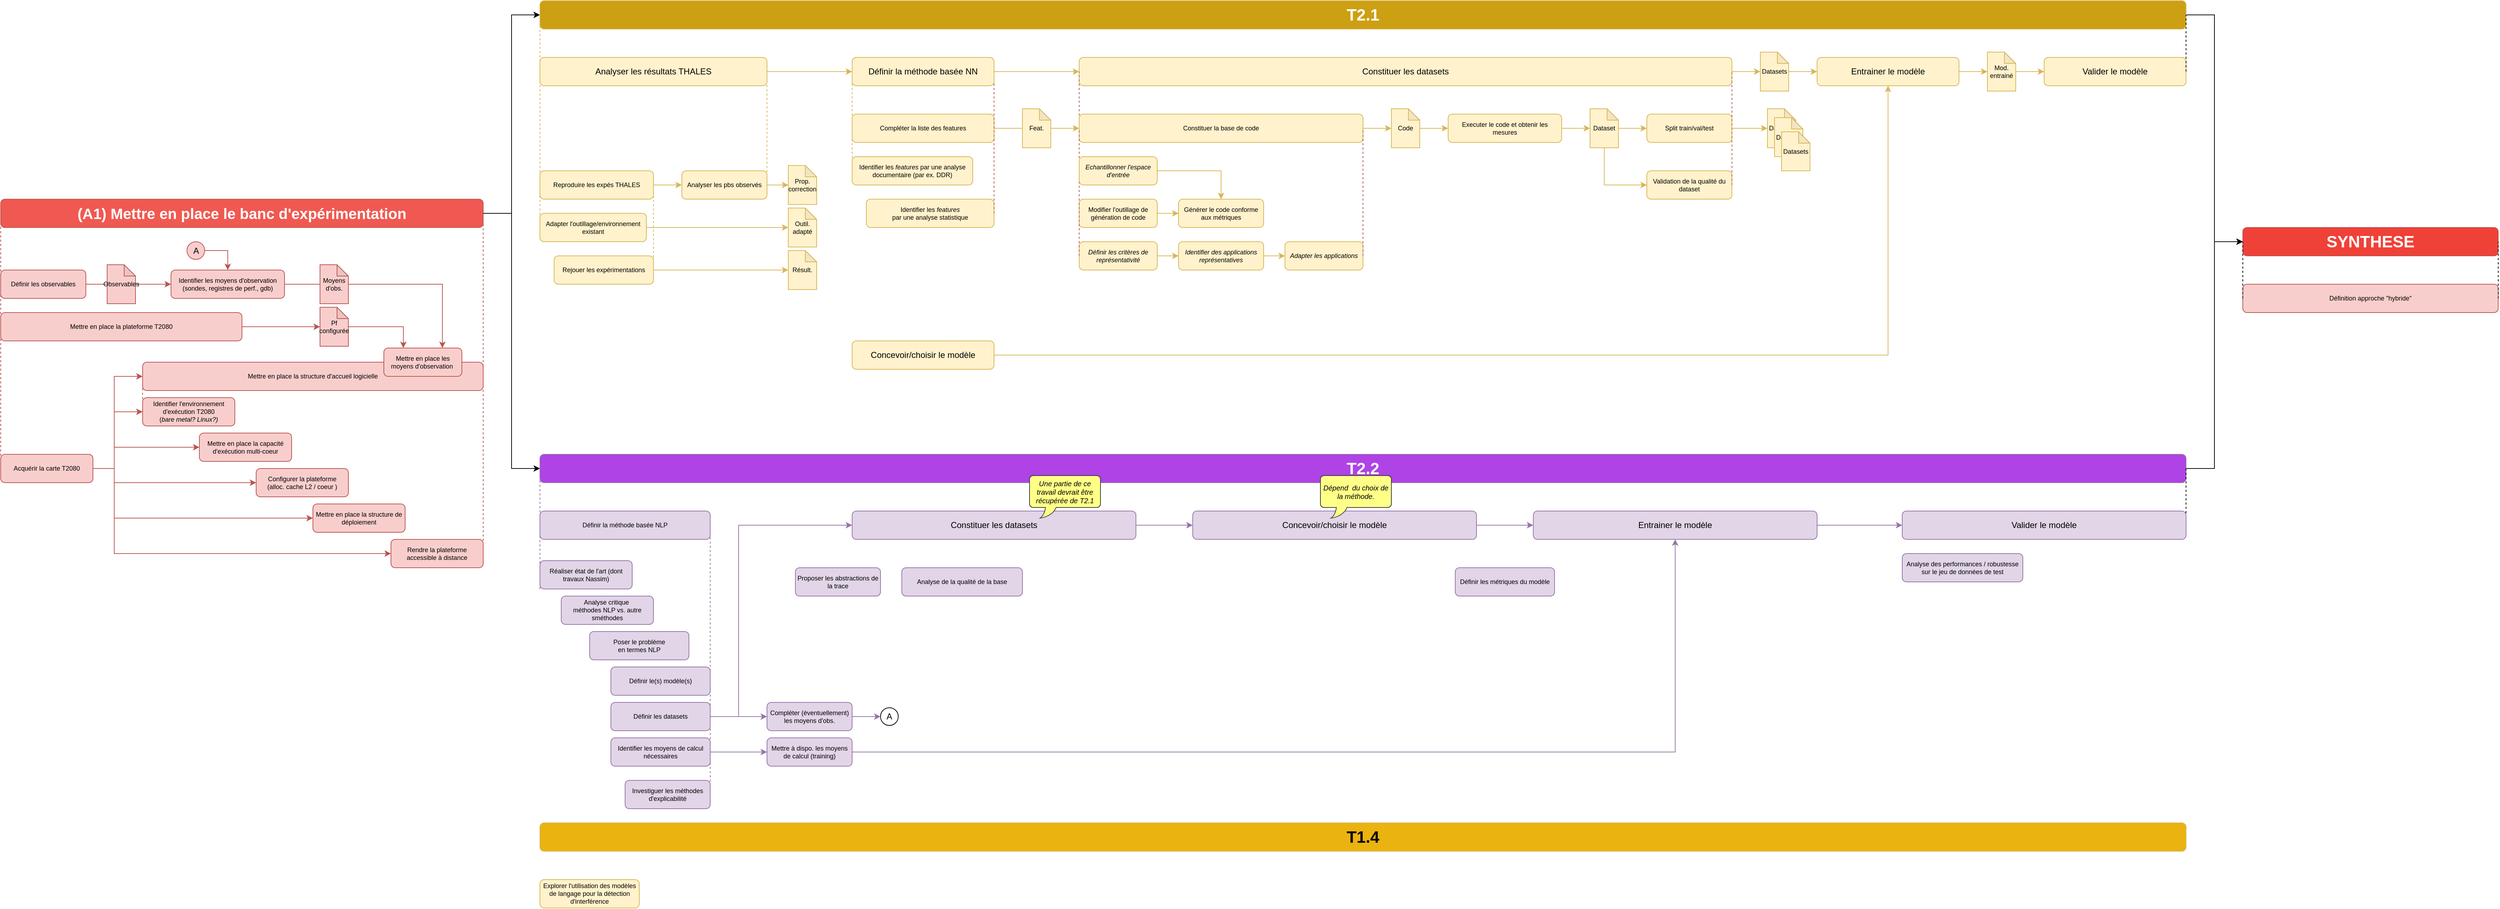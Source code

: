 <mxfile version="26.0.7">
  <diagram name="Page-1" id="Dc1wXV0wrsYBxKNEe2hL">
    <mxGraphModel dx="4777" dy="5281" grid="1" gridSize="10" guides="1" tooltips="1" connect="1" arrows="1" fold="1" page="1" pageScale="1" pageWidth="3300" pageHeight="4681" math="0" shadow="0">
      <root>
        <mxCell id="0" />
        <mxCell id="1" parent="0" />
        <mxCell id="D9PfC0_vNRn3CqfPcU_y-24" style="edgeStyle=orthogonalEdgeStyle;rounded=0;orthogonalLoop=1;jettySize=auto;html=1;entryX=0;entryY=0.5;entryDx=0;entryDy=0;fillColor=#fff2cc;strokeColor=#d6b656;align=center;verticalAlign=middle;fontFamily=Helvetica;fontSize=11;fontColor=default;labelBackgroundColor=default;endArrow=classic;" parent="1" source="D9PfC0_vNRn3CqfPcU_y-1" target="HARdlWa18HNiX25xkkua-41" edge="1">
          <mxGeometry relative="1" as="geometry">
            <mxPoint x="1350" y="60" as="targetPoint" />
          </mxGeometry>
        </mxCell>
        <mxCell id="D9PfC0_vNRn3CqfPcU_y-1" value="Compléter la liste des features" style="rounded=1;whiteSpace=wrap;html=1;strokeColor=#d6b656;align=center;verticalAlign=middle;fontFamily=Helvetica;fontSize=9;fillColor=#fff2cc;fontColor=default;" parent="1" vertex="1">
          <mxGeometry x="1120" y="-40" width="200" height="40" as="geometry" />
        </mxCell>
        <mxCell id="HARdlWa18HNiX25xkkua-61" style="edgeStyle=orthogonalEdgeStyle;rounded=0;orthogonalLoop=1;jettySize=auto;html=1;entryX=0;entryY=0.5;entryDx=0;entryDy=0;strokeColor=#d6b656;align=center;verticalAlign=middle;fontFamily=Helvetica;fontSize=11;fontColor=default;labelBackgroundColor=default;endArrow=classic;fillColor=#fff2cc;entryPerimeter=0;" parent="1" source="D9PfC0_vNRn3CqfPcU_y-2" target="HARdlWa18HNiX25xkkua-104" edge="1">
          <mxGeometry relative="1" as="geometry" />
        </mxCell>
        <mxCell id="D9PfC0_vNRn3CqfPcU_y-2" value="Constituer les datasets" style="rounded=1;whiteSpace=wrap;html=1;strokeColor=#d6b656;align=center;verticalAlign=middle;fontFamily=Helvetica;fontSize=12;fillColor=#fff2cc;fontColor=default;" parent="1" vertex="1">
          <mxGeometry x="1440" y="-120" width="920" height="40" as="geometry" />
        </mxCell>
        <mxCell id="D9PfC0_vNRn3CqfPcU_y-35" style="edgeStyle=orthogonalEdgeStyle;rounded=0;orthogonalLoop=1;jettySize=auto;html=1;entryX=0;entryY=0.5;entryDx=0;entryDy=0;fillColor=#fff2cc;strokeColor=#d6b656;align=center;verticalAlign=middle;fontFamily=Helvetica;fontSize=11;fontColor=default;labelBackgroundColor=default;endArrow=classic;" parent="1" source="D9PfC0_vNRn3CqfPcU_y-3" target="D9PfC0_vNRn3CqfPcU_y-33" edge="1">
          <mxGeometry relative="1" as="geometry" />
        </mxCell>
        <mxCell id="D9PfC0_vNRn3CqfPcU_y-3" value="Identifier des applications représentatives" style="rounded=1;whiteSpace=wrap;html=1;fontStyle=2;strokeColor=#d6b656;align=center;verticalAlign=middle;fontFamily=Helvetica;fontSize=9;fillColor=#fff2cc;fontColor=default;" parent="1" vertex="1">
          <mxGeometry x="1580" y="140" width="120" height="40" as="geometry" />
        </mxCell>
        <mxCell id="D9PfC0_vNRn3CqfPcU_y-34" style="edgeStyle=orthogonalEdgeStyle;rounded=0;orthogonalLoop=1;jettySize=auto;html=1;fillColor=#fff2cc;strokeColor=#d6b656;align=center;verticalAlign=middle;fontFamily=Helvetica;fontSize=11;fontColor=default;labelBackgroundColor=default;endArrow=classic;" parent="1" source="D9PfC0_vNRn3CqfPcU_y-4" target="D9PfC0_vNRn3CqfPcU_y-3" edge="1">
          <mxGeometry relative="1" as="geometry" />
        </mxCell>
        <mxCell id="D9PfC0_vNRn3CqfPcU_y-4" value="Définir les critères de représentativité" style="rounded=1;whiteSpace=wrap;html=1;fontStyle=2;strokeColor=#d6b656;align=center;verticalAlign=middle;fontFamily=Helvetica;fontSize=9;fillColor=#fff2cc;fontColor=default;" parent="1" vertex="1">
          <mxGeometry x="1440" y="140" width="110" height="40" as="geometry" />
        </mxCell>
        <mxCell id="D9PfC0_vNRn3CqfPcU_y-6" value="Définir la méthode basée NLP" style="rounded=1;whiteSpace=wrap;html=1;strokeColor=#9673a6;align=center;verticalAlign=middle;fontFamily=Helvetica;fontSize=9;fillColor=#e1d5e7;" parent="1" vertex="1">
          <mxGeometry x="680" y="520" width="240" height="40" as="geometry" />
        </mxCell>
        <mxCell id="D9PfC0_vNRn3CqfPcU_y-7" value="Proposer les abstractions de la trace" style="rounded=1;whiteSpace=wrap;html=1;strokeColor=#9673a6;align=center;verticalAlign=middle;fontFamily=Helvetica;fontSize=9;fillColor=#e1d5e7;" parent="1" vertex="1">
          <mxGeometry x="1040" y="600" width="120" height="40" as="geometry" />
        </mxCell>
        <mxCell id="a8Mv1S5u0KbBKHDu59hJ-23" style="edgeStyle=orthogonalEdgeStyle;rounded=0;orthogonalLoop=1;jettySize=auto;html=1;entryX=0;entryY=0.5;entryDx=0;entryDy=0;fillColor=#fff2cc;strokeColor=#d6b656;align=center;verticalAlign=middle;fontFamily=Helvetica;fontSize=11;fontColor=default;labelBackgroundColor=default;endArrow=classic;" parent="1" target="a8Mv1S5u0KbBKHDu59hJ-22" edge="1">
          <mxGeometry relative="1" as="geometry">
            <mxPoint x="2180" y="10" as="sourcePoint" />
            <Array as="points">
              <mxPoint x="2180" y="-20" />
              <mxPoint x="2180" y="160" />
            </Array>
          </mxGeometry>
        </mxCell>
        <mxCell id="a8Mv1S5u0KbBKHDu59hJ-26" style="edgeStyle=orthogonalEdgeStyle;rounded=0;orthogonalLoop=1;jettySize=auto;html=1;entryX=0;entryY=0.5;entryDx=0;entryDy=0;fillColor=#fff2cc;strokeColor=#d6b656;align=center;verticalAlign=middle;fontFamily=Helvetica;fontSize=11;fontColor=default;labelBackgroundColor=default;endArrow=classic;" parent="1" source="D9PfC0_vNRn3CqfPcU_y-8" target="a8Mv1S5u0KbBKHDu59hJ-25" edge="1">
          <mxGeometry relative="1" as="geometry" />
        </mxCell>
        <mxCell id="D9PfC0_vNRn3CqfPcU_y-8" value="Executer le code et obtenir les mesures" style="rounded=1;whiteSpace=wrap;html=1;strokeColor=#d6b656;align=center;verticalAlign=middle;fontFamily=Helvetica;fontSize=9;fillColor=#fff2cc;fontColor=default;" parent="1" vertex="1">
          <mxGeometry x="1960" y="-40" width="160" height="40" as="geometry" />
        </mxCell>
        <mxCell id="a8Mv1S5u0KbBKHDu59hJ-8" style="edgeStyle=orthogonalEdgeStyle;rounded=0;orthogonalLoop=1;jettySize=auto;html=1;fillColor=#f8cecc;strokeColor=#b85450;" parent="1" source="D9PfC0_vNRn3CqfPcU_y-9" target="a8Mv1S5u0KbBKHDu59hJ-7" edge="1">
          <mxGeometry relative="1" as="geometry" />
        </mxCell>
        <mxCell id="D9PfC0_vNRn3CqfPcU_y-9" value="Définir les observables" style="rounded=1;whiteSpace=wrap;html=1;strokeColor=#b85450;align=center;verticalAlign=middle;fontFamily=Helvetica;fontSize=9;fillColor=#f8cecc;" parent="1" vertex="1">
          <mxGeometry x="-80" y="180" width="120" height="40" as="geometry" />
        </mxCell>
        <mxCell id="D9PfC0_vNRn3CqfPcU_y-16" value="Identifier les &lt;i&gt;features &lt;br&gt;&lt;/i&gt;par une analyse statistique" style="rounded=1;whiteSpace=wrap;html=1;fontSize=9;fillColor=#fff2cc;strokeColor=#d6b656;align=center;verticalAlign=middle;fontFamily=Helvetica;fontColor=default;" parent="1" vertex="1">
          <mxGeometry x="1140" y="80" width="180" height="40" as="geometry" />
        </mxCell>
        <mxCell id="D9PfC0_vNRn3CqfPcU_y-19" value="Identifier les &lt;i&gt;features &lt;/i&gt;par une analyse documentaire (par ex. DDR)" style="rounded=1;whiteSpace=wrap;html=1;fontSize=9;fillColor=#fff2cc;strokeColor=#d6b656;align=center;verticalAlign=middle;fontFamily=Helvetica;fontColor=default;" parent="1" vertex="1">
          <mxGeometry x="1120" y="20" width="170" height="40" as="geometry" />
        </mxCell>
        <mxCell id="D9PfC0_vNRn3CqfPcU_y-27" style="edgeStyle=orthogonalEdgeStyle;rounded=0;orthogonalLoop=1;jettySize=auto;html=1;entryX=0;entryY=0.5;entryDx=0;entryDy=0;fillColor=#fff2cc;strokeColor=#d6b656;align=center;verticalAlign=middle;fontFamily=Helvetica;fontSize=11;fontColor=default;labelBackgroundColor=default;endArrow=classic;" parent="1" source="D9PfC0_vNRn3CqfPcU_y-23" target="D9PfC0_vNRn3CqfPcU_y-25" edge="1">
          <mxGeometry relative="1" as="geometry" />
        </mxCell>
        <mxCell id="D9PfC0_vNRn3CqfPcU_y-23" value="Modifier l&#39;outillage de génération de code" style="rounded=1;whiteSpace=wrap;html=1;strokeColor=#d6b656;align=center;verticalAlign=middle;fontFamily=Helvetica;fontSize=9;fillColor=#fff2cc;fontColor=default;" parent="1" vertex="1">
          <mxGeometry x="1440" y="80" width="110" height="40" as="geometry" />
        </mxCell>
        <mxCell id="D9PfC0_vNRn3CqfPcU_y-25" value="Générer le code conforme aux métriques" style="rounded=1;whiteSpace=wrap;html=1;strokeColor=#d6b656;align=center;verticalAlign=middle;fontFamily=Helvetica;fontSize=9;fillColor=#fff2cc;fontColor=default;" parent="1" vertex="1">
          <mxGeometry x="1580" y="80" width="120" height="40" as="geometry" />
        </mxCell>
        <mxCell id="D9PfC0_vNRn3CqfPcU_y-33" value="Adapter les applications" style="rounded=1;whiteSpace=wrap;html=1;fontStyle=2;strokeColor=#d6b656;align=center;verticalAlign=middle;fontFamily=Helvetica;fontSize=9;fillColor=#fff2cc;fontColor=default;" parent="1" vertex="1">
          <mxGeometry x="1730" y="140" width="110" height="40" as="geometry" />
        </mxCell>
        <mxCell id="D9PfC0_vNRn3CqfPcU_y-36" value="Investiguer les méthodes d&#39;explicabilité" style="rounded=1;whiteSpace=wrap;html=1;strokeColor=#9673a6;align=center;verticalAlign=middle;fontFamily=Helvetica;fontSize=9;fillColor=#e1d5e7;" parent="1" vertex="1">
          <mxGeometry x="800" y="900" width="120" height="40" as="geometry" />
        </mxCell>
        <mxCell id="D9PfC0_vNRn3CqfPcU_y-37" value="Mettre en place la capacité d&#39;exécution multi-coeur" style="rounded=1;whiteSpace=wrap;html=1;fontSize=9;fillColor=#f8cecc;strokeColor=#b85450;" parent="1" vertex="1">
          <mxGeometry x="200" y="410" width="130" height="40" as="geometry" />
        </mxCell>
        <mxCell id="a8Mv1S5u0KbBKHDu59hJ-1" value="Mettre en place la plateforme T2080" style="rounded=1;whiteSpace=wrap;html=1;fontSize=9;fillColor=#f8cecc;strokeColor=#b85450;" parent="1" vertex="1">
          <mxGeometry x="-80" y="240" width="340" height="40" as="geometry" />
        </mxCell>
        <mxCell id="a8Mv1S5u0KbBKHDu59hJ-2" value="Identifier l&#39;environnement d&#39;exécution T2080&lt;br&gt;(&lt;i&gt;bare metal? Linux?)&lt;/i&gt;" style="rounded=1;whiteSpace=wrap;html=1;fontSize=9;fillColor=#f8cecc;strokeColor=#b85450;" parent="1" vertex="1">
          <mxGeometry x="120" y="360" width="130" height="40" as="geometry" />
        </mxCell>
        <mxCell id="a8Mv1S5u0KbBKHDu59hJ-3" value="Mettre en place la structure d&#39;accueil logicielle" style="rounded=1;whiteSpace=wrap;html=1;fontSize=9;fillColor=#f8cecc;strokeColor=#b85450;" parent="1" vertex="1">
          <mxGeometry x="120" y="310" width="480" height="40" as="geometry" />
        </mxCell>
        <mxCell id="a8Mv1S5u0KbBKHDu59hJ-4" value="Configurer la plateforme&lt;br&gt;(alloc. cache L2 / coeur )" style="rounded=1;whiteSpace=wrap;html=1;fontSize=9;fillColor=#f8cecc;strokeColor=#b85450;" parent="1" vertex="1">
          <mxGeometry x="280" y="460" width="130" height="40" as="geometry" />
        </mxCell>
        <mxCell id="HARdlWa18HNiX25xkkua-97" style="edgeStyle=orthogonalEdgeStyle;rounded=0;orthogonalLoop=1;jettySize=auto;html=1;entryX=0.5;entryY=1;entryDx=0;entryDy=0;strokeColor=#9673a6;align=center;verticalAlign=middle;fontFamily=Helvetica;fontSize=11;fontColor=default;labelBackgroundColor=default;endArrow=classic;fillColor=#e1d5e7;" parent="1" source="a8Mv1S5u0KbBKHDu59hJ-5" target="HARdlWa18HNiX25xkkua-63" edge="1">
          <mxGeometry relative="1" as="geometry" />
        </mxCell>
        <mxCell id="a8Mv1S5u0KbBKHDu59hJ-5" value="Mettre à dispo. les moyens de calcul (training)" style="rounded=1;whiteSpace=wrap;html=1;strokeColor=#9673a6;align=center;verticalAlign=middle;fontFamily=Helvetica;fontSize=9;fillColor=#e1d5e7;" parent="1" vertex="1">
          <mxGeometry x="1000" y="840" width="120" height="40" as="geometry" />
        </mxCell>
        <mxCell id="a8Mv1S5u0KbBKHDu59hJ-6" value="Rendre la plateforme accessible à distance" style="rounded=1;whiteSpace=wrap;html=1;strokeColor=#b85450;align=center;verticalAlign=middle;fontFamily=Helvetica;fontSize=9;fillColor=#f8cecc;" parent="1" vertex="1">
          <mxGeometry x="470" y="560" width="130" height="40" as="geometry" />
        </mxCell>
        <mxCell id="a8Mv1S5u0KbBKHDu59hJ-9" style="edgeStyle=orthogonalEdgeStyle;rounded=0;orthogonalLoop=1;jettySize=auto;html=1;entryX=0.75;entryY=0;entryDx=0;entryDy=0;fillColor=#f8cecc;strokeColor=#b85450;" parent="1" source="a8Mv1S5u0KbBKHDu59hJ-7" target="D9PfC0_vNRn3CqfPcU_y-38" edge="1">
          <mxGeometry relative="1" as="geometry" />
        </mxCell>
        <mxCell id="a8Mv1S5u0KbBKHDu59hJ-7" value="Identifier les moyens d&#39;observation&lt;br&gt;(sondes, registres de perf., gdb)" style="rounded=1;whiteSpace=wrap;html=1;strokeColor=#b85450;align=center;verticalAlign=middle;fontFamily=Helvetica;fontSize=9;fillColor=#f8cecc;" parent="1" vertex="1">
          <mxGeometry x="160" y="180" width="160" height="40" as="geometry" />
        </mxCell>
        <mxCell id="a8Mv1S5u0KbBKHDu59hJ-13" style="edgeStyle=orthogonalEdgeStyle;rounded=0;orthogonalLoop=1;jettySize=auto;html=1;entryX=0;entryY=0.5;entryDx=0;entryDy=0;fillColor=#fff2cc;strokeColor=#d6b656;" parent="1" source="a8Mv1S5u0KbBKHDu59hJ-10" target="a8Mv1S5u0KbBKHDu59hJ-11" edge="1">
          <mxGeometry relative="1" as="geometry" />
        </mxCell>
        <mxCell id="a8Mv1S5u0KbBKHDu59hJ-10" value="Reproduire les expés THALES" style="rounded=1;whiteSpace=wrap;html=1;strokeColor=#d6b656;align=center;verticalAlign=middle;fontFamily=Helvetica;fontSize=9;fillColor=#fff2cc;" parent="1" vertex="1">
          <mxGeometry x="680" y="40" width="160" height="40" as="geometry" />
        </mxCell>
        <mxCell id="a8Mv1S5u0KbBKHDu59hJ-11" value="Analyser les pbs observés" style="rounded=1;whiteSpace=wrap;html=1;strokeColor=#d6b656;align=center;verticalAlign=middle;fontFamily=Helvetica;fontSize=9;fillColor=#fff2cc;" parent="1" vertex="1">
          <mxGeometry x="880" y="40" width="120" height="40" as="geometry" />
        </mxCell>
        <mxCell id="a8Mv1S5u0KbBKHDu59hJ-14" value="Adapter l&#39;outillage/environnement existant" style="rounded=1;whiteSpace=wrap;html=1;strokeColor=#d6b656;align=center;verticalAlign=middle;fontFamily=Helvetica;fontSize=9;fillColor=#fff2cc;" parent="1" vertex="1">
          <mxGeometry x="680" y="100" width="150" height="40" as="geometry" />
        </mxCell>
        <mxCell id="a8Mv1S5u0KbBKHDu59hJ-19" value="Entrainer le modèle" style="rounded=1;whiteSpace=wrap;html=1;fillColor=#fff2cc;strokeColor=#d6b656;" parent="1" vertex="1">
          <mxGeometry x="2480" y="-120" width="200" height="40" as="geometry" />
        </mxCell>
        <mxCell id="HARdlWa18HNiX25xkkua-47" style="edgeStyle=orthogonalEdgeStyle;rounded=0;orthogonalLoop=1;jettySize=auto;html=1;strokeColor=#d6b656;align=center;verticalAlign=middle;fontFamily=Helvetica;fontSize=11;fontColor=default;labelBackgroundColor=default;endArrow=classic;fillColor=#fff2cc;" parent="1" source="a8Mv1S5u0KbBKHDu59hJ-20" target="a8Mv1S5u0KbBKHDu59hJ-19" edge="1">
          <mxGeometry relative="1" as="geometry" />
        </mxCell>
        <mxCell id="a8Mv1S5u0KbBKHDu59hJ-20" value="Concevoir/choisir le modèle" style="rounded=1;whiteSpace=wrap;html=1;fillColor=#fff2cc;strokeColor=#d6b656;align=center;verticalAlign=middle;fontFamily=Helvetica;fontSize=12;fontColor=default;" parent="1" vertex="1">
          <mxGeometry x="1120" y="280" width="200" height="40" as="geometry" />
        </mxCell>
        <mxCell id="a8Mv1S5u0KbBKHDu59hJ-22" value="Validation de la qualité du dataset" style="rounded=1;whiteSpace=wrap;html=1;strokeColor=#d6b656;align=center;verticalAlign=middle;fontFamily=Helvetica;fontSize=9;fillColor=#fff2cc;fontColor=default;" parent="1" vertex="1">
          <mxGeometry x="2240" y="40" width="120" height="40" as="geometry" />
        </mxCell>
        <mxCell id="a8Mv1S5u0KbBKHDu59hJ-24" value="Valider le modèle" style="rounded=1;whiteSpace=wrap;html=1;fillColor=#fff2cc;strokeColor=#d6b656;" parent="1" vertex="1">
          <mxGeometry x="2800" y="-120" width="200" height="40" as="geometry" />
        </mxCell>
        <mxCell id="a8Mv1S5u0KbBKHDu59hJ-25" value="Split train/val/test" style="rounded=1;whiteSpace=wrap;html=1;strokeColor=#d6b656;align=center;verticalAlign=middle;fontFamily=Helvetica;fontSize=9;fillColor=#fff2cc;fontColor=default;" parent="1" vertex="1">
          <mxGeometry x="2240" y="-40" width="120" height="40" as="geometry" />
        </mxCell>
        <mxCell id="HARdlWa18HNiX25xkkua-1" value="Réaliser état de l&#39;art (dont travaux Nassim)" style="rounded=1;whiteSpace=wrap;html=1;strokeColor=#9673a6;align=center;verticalAlign=middle;fontFamily=Helvetica;fontSize=9;fillColor=#e1d5e7;" parent="1" vertex="1">
          <mxGeometry x="680" y="590" width="130" height="40" as="geometry" />
        </mxCell>
        <mxCell id="HARdlWa18HNiX25xkkua-2" value="Analyse critique&amp;nbsp;&lt;br&gt;méthodes NLP vs. autre sméthodes" style="rounded=1;whiteSpace=wrap;html=1;strokeColor=#9673a6;align=center;verticalAlign=middle;fontFamily=Helvetica;fontSize=9;fillColor=#e1d5e7;" parent="1" vertex="1">
          <mxGeometry x="710" y="640" width="130" height="40" as="geometry" />
        </mxCell>
        <mxCell id="HARdlWa18HNiX25xkkua-4" style="edgeStyle=orthogonalEdgeStyle;rounded=0;orthogonalLoop=1;jettySize=auto;html=1;entryX=0;entryY=0.5;entryDx=0;entryDy=0;exitX=1;exitY=0.5;exitDx=0;exitDy=0;strokeColor=#9673a6;align=center;verticalAlign=middle;fontFamily=Helvetica;fontSize=11;fontColor=default;labelBackgroundColor=default;endArrow=classic;fillColor=#e1d5e7;" parent="1" source="HARdlWa18HNiX25xkkua-3" target="HARdlWa18HNiX25xkkua-19" edge="1">
          <mxGeometry relative="1" as="geometry" />
        </mxCell>
        <mxCell id="HARdlWa18HNiX25xkkua-3" value="Compléter (éventuellement) les moyens d&#39;obs." style="rounded=1;whiteSpace=wrap;html=1;strokeColor=#9673a6;align=center;verticalAlign=middle;fontFamily=Helvetica;fontSize=9;fillColor=#e1d5e7;" parent="1" vertex="1">
          <mxGeometry x="1000" y="790" width="120" height="40" as="geometry" />
        </mxCell>
        <mxCell id="HARdlWa18HNiX25xkkua-13" style="edgeStyle=orthogonalEdgeStyle;rounded=0;orthogonalLoop=1;jettySize=auto;html=1;entryX=0;entryY=0.5;entryDx=0;entryDy=0;fillColor=#f8cecc;strokeColor=#b85450;exitX=1;exitY=0.5;exitDx=0;exitDy=0;" parent="1" source="HARdlWa18HNiX25xkkua-5" target="a8Mv1S5u0KbBKHDu59hJ-2" edge="1">
          <mxGeometry relative="1" as="geometry">
            <Array as="points">
              <mxPoint x="80" y="460" />
              <mxPoint x="80" y="380" />
            </Array>
          </mxGeometry>
        </mxCell>
        <mxCell id="HARdlWa18HNiX25xkkua-14" style="edgeStyle=orthogonalEdgeStyle;rounded=0;orthogonalLoop=1;jettySize=auto;html=1;entryX=0;entryY=0.5;entryDx=0;entryDy=0;fillColor=#f8cecc;strokeColor=#b85450;exitX=1;exitY=0.5;exitDx=0;exitDy=0;" parent="1" source="HARdlWa18HNiX25xkkua-5" target="a8Mv1S5u0KbBKHDu59hJ-3" edge="1">
          <mxGeometry relative="1" as="geometry">
            <Array as="points">
              <mxPoint x="80" y="460" />
              <mxPoint x="80" y="330" />
            </Array>
          </mxGeometry>
        </mxCell>
        <mxCell id="HARdlWa18HNiX25xkkua-15" style="edgeStyle=orthogonalEdgeStyle;rounded=0;orthogonalLoop=1;jettySize=auto;html=1;entryX=0;entryY=0.5;entryDx=0;entryDy=0;fillColor=#f8cecc;strokeColor=#b85450;exitX=1;exitY=0.5;exitDx=0;exitDy=0;" parent="1" source="HARdlWa18HNiX25xkkua-5" target="D9PfC0_vNRn3CqfPcU_y-37" edge="1">
          <mxGeometry relative="1" as="geometry">
            <Array as="points">
              <mxPoint x="80" y="460" />
              <mxPoint x="80" y="430" />
            </Array>
          </mxGeometry>
        </mxCell>
        <mxCell id="HARdlWa18HNiX25xkkua-16" style="edgeStyle=orthogonalEdgeStyle;rounded=0;orthogonalLoop=1;jettySize=auto;html=1;entryX=0;entryY=0.5;entryDx=0;entryDy=0;fillColor=#f8cecc;strokeColor=#b85450;exitX=1;exitY=0.5;exitDx=0;exitDy=0;" parent="1" source="HARdlWa18HNiX25xkkua-5" target="a8Mv1S5u0KbBKHDu59hJ-4" edge="1">
          <mxGeometry relative="1" as="geometry">
            <Array as="points">
              <mxPoint x="80" y="460" />
              <mxPoint x="80" y="480" />
            </Array>
          </mxGeometry>
        </mxCell>
        <mxCell id="HARdlWa18HNiX25xkkua-17" style="edgeStyle=orthogonalEdgeStyle;rounded=0;orthogonalLoop=1;jettySize=auto;html=1;entryX=0;entryY=0.5;entryDx=0;entryDy=0;fillColor=#f8cecc;strokeColor=#b85450;exitX=1;exitY=0.5;exitDx=0;exitDy=0;" parent="1" source="HARdlWa18HNiX25xkkua-5" target="a8Mv1S5u0KbBKHDu59hJ-6" edge="1">
          <mxGeometry relative="1" as="geometry">
            <Array as="points">
              <mxPoint x="80" y="460" />
              <mxPoint x="80" y="580" />
            </Array>
          </mxGeometry>
        </mxCell>
        <mxCell id="HARdlWa18HNiX25xkkua-78" style="edgeStyle=orthogonalEdgeStyle;rounded=0;orthogonalLoop=1;jettySize=auto;html=1;entryX=0;entryY=0.5;entryDx=0;entryDy=0;exitX=1;exitY=0.5;exitDx=0;exitDy=0;strokeColor=#b85450;align=center;verticalAlign=middle;fontFamily=Helvetica;fontSize=11;fontColor=default;labelBackgroundColor=default;endArrow=classic;fillColor=#f8cecc;" parent="1" source="HARdlWa18HNiX25xkkua-5" target="HARdlWa18HNiX25xkkua-77" edge="1">
          <mxGeometry relative="1" as="geometry">
            <Array as="points">
              <mxPoint x="80" y="460" />
              <mxPoint x="80" y="530" />
            </Array>
          </mxGeometry>
        </mxCell>
        <mxCell id="HARdlWa18HNiX25xkkua-5" value="Acquérir la carte T2080" style="rounded=1;whiteSpace=wrap;html=1;fontSize=9;fillColor=#f8cecc;strokeColor=#b85450;" parent="1" vertex="1">
          <mxGeometry x="-80" y="440" width="130" height="40" as="geometry" />
        </mxCell>
        <mxCell id="HARdlWa18HNiX25xkkua-9" style="edgeStyle=orthogonalEdgeStyle;rounded=0;orthogonalLoop=1;jettySize=auto;html=1;entryX=0.25;entryY=0;entryDx=0;entryDy=0;fillColor=#f8cecc;strokeColor=#b85450;" parent="1" source="HARdlWa18HNiX25xkkua-6" target="D9PfC0_vNRn3CqfPcU_y-38" edge="1">
          <mxGeometry relative="1" as="geometry" />
        </mxCell>
        <mxCell id="HARdlWa18HNiX25xkkua-6" value="Pf&lt;div&gt;configurée&lt;/div&gt;" style="shape=note;whiteSpace=wrap;html=1;backgroundOutline=1;darkOpacity=0.05;size=16;fontSize=9;fillColor=#f8cecc;strokeColor=#b85450;" parent="1" vertex="1">
          <mxGeometry x="370" y="232.5" width="40" height="55" as="geometry" />
        </mxCell>
        <mxCell id="HARdlWa18HNiX25xkkua-8" style="edgeStyle=orthogonalEdgeStyle;rounded=0;orthogonalLoop=1;jettySize=auto;html=1;entryX=0;entryY=0.5;entryDx=0;entryDy=0;entryPerimeter=0;fillColor=#f8cecc;strokeColor=#b85450;" parent="1" source="a8Mv1S5u0KbBKHDu59hJ-1" target="HARdlWa18HNiX25xkkua-6" edge="1">
          <mxGeometry relative="1" as="geometry" />
        </mxCell>
        <mxCell id="HARdlWa18HNiX25xkkua-10" value="Poser le problème &lt;br&gt;en termes NLP" style="rounded=1;whiteSpace=wrap;html=1;strokeColor=#9673a6;align=center;verticalAlign=middle;fontFamily=Helvetica;fontSize=9;fillColor=#e1d5e7;" parent="1" vertex="1">
          <mxGeometry x="750" y="690" width="140" height="40" as="geometry" />
        </mxCell>
        <mxCell id="HARdlWa18HNiX25xkkua-54" style="edgeStyle=orthogonalEdgeStyle;rounded=0;orthogonalLoop=1;jettySize=auto;html=1;entryX=0;entryY=0.5;entryDx=0;entryDy=0;" parent="1" source="HARdlWa18HNiX25xkkua-11" target="HARdlWa18HNiX25xkkua-51" edge="1">
          <mxGeometry relative="1" as="geometry" />
        </mxCell>
        <mxCell id="HARdlWa18HNiX25xkkua-11" value="(A1) Mettre en place le banc d&#39;expérimentation" style="rounded=1;whiteSpace=wrap;html=1;fontSize=21;fillColor=light-dark(#f05951, #512d2b);strokeColor=#b85450;fontStyle=1;fontColor=#FFFFFF;" parent="1" vertex="1">
          <mxGeometry x="-80" y="80" width="680" height="40" as="geometry" />
        </mxCell>
        <mxCell id="HARdlWa18HNiX25xkkua-18" value="Moyens&lt;div&gt;d&#39;obs.&lt;/div&gt;" style="shape=note;whiteSpace=wrap;html=1;backgroundOutline=1;darkOpacity=0.05;size=16;fontSize=9;fillColor=#f8cecc;strokeColor=#b85450;" parent="1" vertex="1">
          <mxGeometry x="370" y="172.5" width="40" height="55" as="geometry" />
        </mxCell>
        <mxCell id="HARdlWa18HNiX25xkkua-19" value="A" style="ellipse;whiteSpace=wrap;html=1;aspect=fixed;" parent="1" vertex="1">
          <mxGeometry x="1160" y="797.5" width="25" height="25" as="geometry" />
        </mxCell>
        <mxCell id="HARdlWa18HNiX25xkkua-20" value="Observables" style="shape=note;whiteSpace=wrap;html=1;backgroundOutline=1;darkOpacity=0.05;size=16;fontSize=9;fillColor=#f8cecc;strokeColor=#b85450;" parent="1" vertex="1">
          <mxGeometry x="70" y="172.5" width="40" height="55" as="geometry" />
        </mxCell>
        <mxCell id="D9PfC0_vNRn3CqfPcU_y-38" value="Mettre en place les moyens d&#39;observation&amp;nbsp;" style="rounded=1;whiteSpace=wrap;html=1;strokeColor=#b85450;align=center;verticalAlign=middle;fontFamily=Helvetica;fontSize=9;fillColor=#f8cecc;" parent="1" vertex="1">
          <mxGeometry x="460" y="290" width="110" height="40" as="geometry" />
        </mxCell>
        <mxCell id="HARdlWa18HNiX25xkkua-21" value="Rejouer les expérimentations" style="rounded=1;whiteSpace=wrap;html=1;strokeColor=#d6b656;align=center;verticalAlign=middle;fontFamily=Helvetica;fontSize=9;fillColor=#fff2cc;" parent="1" vertex="1">
          <mxGeometry x="700" y="160" width="140" height="40" as="geometry" />
        </mxCell>
        <mxCell id="HARdlWa18HNiX25xkkua-22" value="" style="endArrow=none;dashed=1;html=1;rounded=0;entryX=0;entryY=0.5;entryDx=0;entryDy=0;exitX=0;exitY=0.5;exitDx=0;exitDy=0;fillColor=#f8cecc;strokeColor=#b85450;" parent="1" source="HARdlWa18HNiX25xkkua-5" target="a8Mv1S5u0KbBKHDu59hJ-1" edge="1">
          <mxGeometry width="50" height="50" relative="1" as="geometry">
            <mxPoint x="570" y="550" as="sourcePoint" />
            <mxPoint x="620" y="500" as="targetPoint" />
          </mxGeometry>
        </mxCell>
        <mxCell id="HARdlWa18HNiX25xkkua-23" value="" style="endArrow=none;dashed=1;html=1;rounded=0;exitX=0;exitY=0.5;exitDx=0;exitDy=0;fillColor=#f8cecc;strokeColor=#b85450;" parent="1" source="a8Mv1S5u0KbBKHDu59hJ-2" edge="1">
          <mxGeometry width="50" height="50" relative="1" as="geometry">
            <mxPoint x="259" y="410" as="sourcePoint" />
            <mxPoint x="120" y="330" as="targetPoint" />
          </mxGeometry>
        </mxCell>
        <mxCell id="HARdlWa18HNiX25xkkua-24" value="" style="endArrow=none;dashed=1;html=1;rounded=0;entryX=0;entryY=0.5;entryDx=0;entryDy=0;fillColor=#e1d5e7;strokeColor=#9673a6;" parent="1" target="HARdlWa18HNiX25xkkua-53" edge="1">
          <mxGeometry width="50" height="50" relative="1" as="geometry">
            <mxPoint x="680" y="630" as="sourcePoint" />
            <mxPoint x="680" y="560" as="targetPoint" />
          </mxGeometry>
        </mxCell>
        <mxCell id="HARdlWa18HNiX25xkkua-25" value="" style="endArrow=none;dashed=1;html=1;rounded=0;entryX=1;entryY=0.5;entryDx=0;entryDy=0;exitX=1;exitY=0.5;exitDx=0;exitDy=0;fillColor=#e1d5e7;strokeColor=#9673a6;" parent="1" source="D9PfC0_vNRn3CqfPcU_y-36" target="D9PfC0_vNRn3CqfPcU_y-6" edge="1">
          <mxGeometry width="50" height="50" relative="1" as="geometry">
            <mxPoint x="890" y="605" as="sourcePoint" />
            <mxPoint x="890" y="535" as="targetPoint" />
          </mxGeometry>
        </mxCell>
        <mxCell id="HARdlWa18HNiX25xkkua-27" style="edgeStyle=orthogonalEdgeStyle;rounded=0;orthogonalLoop=1;jettySize=auto;html=1;entryX=0.5;entryY=0;entryDx=0;entryDy=0;exitX=1;exitY=0.5;exitDx=0;exitDy=0;fillColor=#f8cecc;strokeColor=#b85450;" parent="1" source="HARdlWa18HNiX25xkkua-26" target="a8Mv1S5u0KbBKHDu59hJ-7" edge="1">
          <mxGeometry relative="1" as="geometry" />
        </mxCell>
        <mxCell id="HARdlWa18HNiX25xkkua-26" value="A" style="ellipse;whiteSpace=wrap;html=1;aspect=fixed;fillColor=#f8cecc;strokeColor=#b85450;" parent="1" vertex="1">
          <mxGeometry x="182.5" y="140" width="25" height="25" as="geometry" />
        </mxCell>
        <mxCell id="HARdlWa18HNiX25xkkua-28" value="" style="endArrow=none;dashed=1;html=1;rounded=0;entryX=0;entryY=0.5;entryDx=0;entryDy=0;exitX=0;exitY=0.5;exitDx=0;exitDy=0;fillColor=#f8cecc;strokeColor=#b85450;" parent="1" source="a8Mv1S5u0KbBKHDu59hJ-1" target="HARdlWa18HNiX25xkkua-11" edge="1">
          <mxGeometry width="50" height="50" relative="1" as="geometry">
            <mxPoint x="-70" y="410" as="sourcePoint" />
            <mxPoint x="-70" y="270" as="targetPoint" />
          </mxGeometry>
        </mxCell>
        <mxCell id="HARdlWa18HNiX25xkkua-29" value="" style="endArrow=none;dashed=1;html=1;rounded=0;entryX=1;entryY=0.5;entryDx=0;entryDy=0;exitX=1;exitY=0.5;exitDx=0;exitDy=0;fillColor=#f8cecc;strokeColor=#b85450;" parent="1" source="a8Mv1S5u0KbBKHDu59hJ-6" target="HARdlWa18HNiX25xkkua-11" edge="1">
          <mxGeometry width="50" height="50" relative="1" as="geometry">
            <mxPoint x="560" y="260" as="sourcePoint" />
            <mxPoint x="560" y="100" as="targetPoint" />
          </mxGeometry>
        </mxCell>
        <mxCell id="HARdlWa18HNiX25xkkua-31" style="edgeStyle=orthogonalEdgeStyle;rounded=0;orthogonalLoop=1;jettySize=auto;html=1;entryX=0;entryY=0.5;entryDx=0;entryDy=0;fillColor=#e1d5e7;strokeColor=#9673a6;" parent="1" source="HARdlWa18HNiX25xkkua-30" target="a8Mv1S5u0KbBKHDu59hJ-5" edge="1">
          <mxGeometry relative="1" as="geometry" />
        </mxCell>
        <mxCell id="HARdlWa18HNiX25xkkua-30" value="Identifier les moyens de calcul nécessaires" style="rounded=1;whiteSpace=wrap;html=1;strokeColor=#9673a6;align=center;verticalAlign=middle;fontFamily=Helvetica;fontSize=9;fillColor=#e1d5e7;" parent="1" vertex="1">
          <mxGeometry x="780" y="840" width="140" height="40" as="geometry" />
        </mxCell>
        <mxCell id="HARdlWa18HNiX25xkkua-32" value="Définir le(s) modèle(s)" style="rounded=1;whiteSpace=wrap;html=1;strokeColor=#9673a6;align=center;verticalAlign=middle;fontFamily=Helvetica;fontSize=9;fillColor=#e1d5e7;" parent="1" vertex="1">
          <mxGeometry x="780" y="740" width="140" height="40" as="geometry" />
        </mxCell>
        <mxCell id="HARdlWa18HNiX25xkkua-34" style="edgeStyle=orthogonalEdgeStyle;rounded=0;orthogonalLoop=1;jettySize=auto;html=1;entryX=0;entryY=0.5;entryDx=0;entryDy=0;fillColor=#e1d5e7;strokeColor=#9673a6;" parent="1" source="HARdlWa18HNiX25xkkua-33" target="HARdlWa18HNiX25xkkua-3" edge="1">
          <mxGeometry relative="1" as="geometry" />
        </mxCell>
        <mxCell id="HARdlWa18HNiX25xkkua-96" style="edgeStyle=orthogonalEdgeStyle;rounded=0;orthogonalLoop=1;jettySize=auto;html=1;exitX=1;exitY=0.5;exitDx=0;exitDy=0;entryX=0;entryY=0.5;entryDx=0;entryDy=0;strokeColor=#9673a6;align=center;verticalAlign=middle;fontFamily=Helvetica;fontSize=11;fontColor=default;labelBackgroundColor=default;endArrow=classic;fillColor=#e1d5e7;" parent="1" source="HARdlWa18HNiX25xkkua-33" target="HARdlWa18HNiX25xkkua-89" edge="1">
          <mxGeometry relative="1" as="geometry">
            <Array as="points">
              <mxPoint x="960" y="810" />
              <mxPoint x="960" y="540" />
            </Array>
          </mxGeometry>
        </mxCell>
        <mxCell id="HARdlWa18HNiX25xkkua-33" value="Définir les datasets" style="rounded=1;whiteSpace=wrap;html=1;strokeColor=#9673a6;align=center;verticalAlign=middle;fontFamily=Helvetica;fontSize=9;fillColor=#e1d5e7;" parent="1" vertex="1">
          <mxGeometry x="780" y="790" width="140" height="40" as="geometry" />
        </mxCell>
        <mxCell id="HARdlWa18HNiX25xkkua-102" style="edgeStyle=orthogonalEdgeStyle;rounded=0;orthogonalLoop=1;jettySize=auto;html=1;entryX=0;entryY=0.5;entryDx=0;entryDy=0;strokeColor=#d6b656;align=center;verticalAlign=middle;fontFamily=Helvetica;fontSize=11;fontColor=default;labelBackgroundColor=default;endArrow=classic;fillColor=#fff2cc;" parent="1" source="HARdlWa18HNiX25xkkua-35" target="HARdlWa18HNiX25xkkua-83" edge="1">
          <mxGeometry relative="1" as="geometry" />
        </mxCell>
        <mxCell id="HARdlWa18HNiX25xkkua-35" value="Analyser les résultats THALES" style="rounded=1;whiteSpace=wrap;html=1;strokeColor=#d6b656;align=center;verticalAlign=middle;fontFamily=Helvetica;fontSize=12;fillColor=#fff2cc;" parent="1" vertex="1">
          <mxGeometry x="680" y="-120" width="320" height="40" as="geometry" />
        </mxCell>
        <mxCell id="HARdlWa18HNiX25xkkua-36" value="" style="endArrow=none;dashed=1;html=1;rounded=0;entryX=0;entryY=0.5;entryDx=0;entryDy=0;exitX=0;exitY=0.5;exitDx=0;exitDy=0;fillColor=#fff2cc;strokeColor=#d6b656;" parent="1" source="a8Mv1S5u0KbBKHDu59hJ-14" target="HARdlWa18HNiX25xkkua-51" edge="1">
          <mxGeometry width="50" height="50" relative="1" as="geometry">
            <mxPoint x="580" y="150" as="sourcePoint" />
            <mxPoint x="580" y="-90" as="targetPoint" />
          </mxGeometry>
        </mxCell>
        <mxCell id="HARdlWa18HNiX25xkkua-37" value="" style="endArrow=none;dashed=1;html=1;rounded=0;entryX=1;entryY=0.5;entryDx=0;entryDy=0;exitX=1;exitY=0.5;exitDx=0;exitDy=0;fillColor=#fff2cc;strokeColor=#d6b656;" parent="1" source="a8Mv1S5u0KbBKHDu59hJ-11" target="HARdlWa18HNiX25xkkua-35" edge="1">
          <mxGeometry width="50" height="50" relative="1" as="geometry">
            <mxPoint x="690" y="110" as="sourcePoint" />
            <mxPoint x="690" y="-90" as="targetPoint" />
          </mxGeometry>
        </mxCell>
        <mxCell id="HARdlWa18HNiX25xkkua-38" value="" style="endArrow=none;dashed=1;html=1;rounded=0;entryX=1;entryY=0.5;entryDx=0;entryDy=0;exitX=1;exitY=0.5;exitDx=0;exitDy=0;fillColor=#fff2cc;strokeColor=#d6b656;" parent="1" source="HARdlWa18HNiX25xkkua-21" target="a8Mv1S5u0KbBKHDu59hJ-10" edge="1">
          <mxGeometry width="50" height="50" relative="1" as="geometry">
            <mxPoint x="690" y="128" as="sourcePoint" />
            <mxPoint x="690" y="-130" as="targetPoint" />
          </mxGeometry>
        </mxCell>
        <mxCell id="HARdlWa18HNiX25xkkua-39" value="" style="endArrow=none;dashed=1;html=1;rounded=0;entryX=0;entryY=0.5;entryDx=0;entryDy=0;exitX=0;exitY=0.5;exitDx=0;exitDy=0;fillColor=#f8cecc;strokeColor=#b85450;" parent="1" source="HARdlWa18HNiX25xkkua-41" target="D9PfC0_vNRn3CqfPcU_y-2" edge="1">
          <mxGeometry width="50" height="50" relative="1" as="geometry">
            <mxPoint x="1090" y="110" as="sourcePoint" />
            <mxPoint x="1090" y="-90" as="targetPoint" />
          </mxGeometry>
        </mxCell>
        <mxCell id="HARdlWa18HNiX25xkkua-40" value="" style="endArrow=none;dashed=1;html=1;rounded=0;entryX=1;entryY=0.5;entryDx=0;entryDy=0;exitX=1;exitY=0.5;exitDx=0;exitDy=0;fillColor=#f8cecc;strokeColor=#b85450;" parent="1" source="D9PfC0_vNRn3CqfPcU_y-16" target="HARdlWa18HNiX25xkkua-83" edge="1">
          <mxGeometry width="50" height="50" relative="1" as="geometry">
            <mxPoint x="1130" y="190" as="sourcePoint" />
            <mxPoint x="1130" y="-150" as="targetPoint" />
          </mxGeometry>
        </mxCell>
        <mxCell id="HARdlWa18HNiX25xkkua-41" value="Constituer la base de code" style="rounded=1;whiteSpace=wrap;html=1;strokeColor=#d6b656;align=center;verticalAlign=middle;fontFamily=Helvetica;fontSize=9;fillColor=#fff2cc;fontColor=default;" parent="1" vertex="1">
          <mxGeometry x="1440" y="-40" width="400" height="40" as="geometry" />
        </mxCell>
        <mxCell id="HARdlWa18HNiX25xkkua-42" value="" style="endArrow=none;dashed=1;html=1;rounded=0;entryX=0;entryY=0.5;entryDx=0;entryDy=0;exitX=0;exitY=0.5;exitDx=0;exitDy=0;fillColor=#f8cecc;strokeColor=#b85450;" parent="1" source="D9PfC0_vNRn3CqfPcU_y-4" target="HARdlWa18HNiX25xkkua-41" edge="1">
          <mxGeometry width="50" height="50" relative="1" as="geometry">
            <mxPoint x="1170" y="190" as="sourcePoint" />
            <mxPoint x="1170" y="-130" as="targetPoint" />
          </mxGeometry>
        </mxCell>
        <mxCell id="HARdlWa18HNiX25xkkua-43" value="" style="endArrow=none;dashed=1;html=1;rounded=0;entryX=1;entryY=0.5;entryDx=0;entryDy=0;exitX=1;exitY=0.5;exitDx=0;exitDy=0;fillColor=#f8cecc;strokeColor=#b85450;" parent="1" source="D9PfC0_vNRn3CqfPcU_y-33" target="HARdlWa18HNiX25xkkua-41" edge="1">
          <mxGeometry width="50" height="50" relative="1" as="geometry">
            <mxPoint x="1360" y="130" as="sourcePoint" />
            <mxPoint x="1360" y="-10" as="targetPoint" />
          </mxGeometry>
        </mxCell>
        <mxCell id="HARdlWa18HNiX25xkkua-44" value="" style="endArrow=none;dashed=1;html=1;rounded=0;entryX=1;entryY=0.5;entryDx=0;entryDy=0;exitX=1;exitY=0.5;exitDx=0;exitDy=0;fillColor=#f8cecc;strokeColor=#b85450;" parent="1" source="a8Mv1S5u0KbBKHDu59hJ-22" target="D9PfC0_vNRn3CqfPcU_y-2" edge="1">
          <mxGeometry width="50" height="50" relative="1" as="geometry">
            <mxPoint x="1170" y="230" as="sourcePoint" />
            <mxPoint x="1170" y="-90" as="targetPoint" />
          </mxGeometry>
        </mxCell>
        <mxCell id="HARdlWa18HNiX25xkkua-49" style="edgeStyle=orthogonalEdgeStyle;rounded=0;orthogonalLoop=1;jettySize=auto;html=1;entryX=0;entryY=0.5;entryDx=0;entryDy=0;strokeColor=#d6b656;align=center;verticalAlign=middle;fontFamily=Helvetica;fontSize=11;fontColor=default;labelBackgroundColor=default;endArrow=classic;fillColor=#fff2cc;" parent="1" source="HARdlWa18HNiX25xkkua-114" target="a8Mv1S5u0KbBKHDu59hJ-24" edge="1">
          <mxGeometry relative="1" as="geometry" />
        </mxCell>
        <mxCell id="HARdlWa18HNiX25xkkua-70" style="edgeStyle=orthogonalEdgeStyle;rounded=0;orthogonalLoop=1;jettySize=auto;html=1;entryX=0;entryY=0.5;entryDx=0;entryDy=0;" parent="1" source="HARdlWa18HNiX25xkkua-51" target="HARdlWa18HNiX25xkkua-69" edge="1">
          <mxGeometry relative="1" as="geometry" />
        </mxCell>
        <mxCell id="HARdlWa18HNiX25xkkua-51" value="T2.1" style="rounded=1;whiteSpace=wrap;html=1;strokeColor=#d6b656;align=center;verticalAlign=middle;fontFamily=Helvetica;fontSize=23;fillColor=light-dark(#cd9f13, #281d00);fontStyle=1;fontColor=light-dark(#ffffff, #ededed);" parent="1" vertex="1">
          <mxGeometry x="680" y="-200" width="2320" height="40" as="geometry" />
        </mxCell>
        <mxCell id="HARdlWa18HNiX25xkkua-52" value="" style="endArrow=none;dashed=1;html=1;rounded=0;entryX=1;entryY=0.5;entryDx=0;entryDy=0;exitX=1;exitY=0.5;exitDx=0;exitDy=0;" parent="1" source="a8Mv1S5u0KbBKHDu59hJ-24" target="HARdlWa18HNiX25xkkua-51" edge="1">
          <mxGeometry width="50" height="50" relative="1" as="geometry">
            <mxPoint x="2720" y="-100" as="sourcePoint" />
            <mxPoint x="2090" y="-90" as="targetPoint" />
          </mxGeometry>
        </mxCell>
        <mxCell id="HARdlWa18HNiX25xkkua-71" style="edgeStyle=orthogonalEdgeStyle;rounded=0;orthogonalLoop=1;jettySize=auto;html=1;entryX=0;entryY=0.5;entryDx=0;entryDy=0;" parent="1" source="HARdlWa18HNiX25xkkua-53" target="HARdlWa18HNiX25xkkua-69" edge="1">
          <mxGeometry relative="1" as="geometry" />
        </mxCell>
        <mxCell id="HARdlWa18HNiX25xkkua-53" value="T2.2" style="rounded=1;whiteSpace=wrap;html=1;strokeColor=#9673a6;align=center;verticalAlign=middle;fontFamily=Helvetica;fontSize=23;fillColor=light-dark(#af43e5, #392f3f);fontStyle=1;fontColor=light-dark(#ffffff, #ededed);" parent="1" vertex="1">
          <mxGeometry x="680" y="440" width="2320" height="40" as="geometry" />
        </mxCell>
        <mxCell id="HARdlWa18HNiX25xkkua-55" style="edgeStyle=orthogonalEdgeStyle;rounded=0;orthogonalLoop=1;jettySize=auto;html=1;entryX=0;entryY=0.5;entryDx=0;entryDy=0;exitX=1;exitY=0.5;exitDx=0;exitDy=0;" parent="1" source="HARdlWa18HNiX25xkkua-11" target="HARdlWa18HNiX25xkkua-53" edge="1">
          <mxGeometry relative="1" as="geometry">
            <mxPoint x="600" y="260" as="sourcePoint" />
            <mxPoint x="690" y="-170" as="targetPoint" />
          </mxGeometry>
        </mxCell>
        <mxCell id="HARdlWa18HNiX25xkkua-66" style="edgeStyle=orthogonalEdgeStyle;rounded=0;orthogonalLoop=1;jettySize=auto;html=1;entryX=0;entryY=0.5;entryDx=0;entryDy=0;strokeColor=#9673a6;align=center;verticalAlign=middle;fontFamily=Helvetica;fontSize=11;fontColor=default;labelBackgroundColor=default;endArrow=classic;fillColor=#e1d5e7;" parent="1" source="HARdlWa18HNiX25xkkua-62" target="HARdlWa18HNiX25xkkua-63" edge="1">
          <mxGeometry relative="1" as="geometry" />
        </mxCell>
        <mxCell id="HARdlWa18HNiX25xkkua-62" value="Concevoir/choisir le modèle" style="rounded=1;whiteSpace=wrap;html=1;fillColor=#e1d5e7;strokeColor=#9673a6;" parent="1" vertex="1">
          <mxGeometry x="1600" y="520" width="400" height="40" as="geometry" />
        </mxCell>
        <mxCell id="HARdlWa18HNiX25xkkua-63" value="Entrainer le modèle" style="rounded=1;whiteSpace=wrap;html=1;fillColor=#e1d5e7;strokeColor=#9673a6;" parent="1" vertex="1">
          <mxGeometry x="2080" y="520" width="400" height="40" as="geometry" />
        </mxCell>
        <mxCell id="HARdlWa18HNiX25xkkua-68" style="edgeStyle=orthogonalEdgeStyle;rounded=0;orthogonalLoop=1;jettySize=auto;html=1;exitX=1;exitY=0.5;exitDx=0;exitDy=0;entryX=0;entryY=0.5;entryDx=0;entryDy=0;strokeColor=#9673a6;align=center;verticalAlign=middle;fontFamily=Helvetica;fontSize=11;fontColor=default;labelBackgroundColor=default;endArrow=classic;fillColor=#e1d5e7;" parent="1" source="HARdlWa18HNiX25xkkua-63" target="HARdlWa18HNiX25xkkua-64" edge="1">
          <mxGeometry relative="1" as="geometry">
            <mxPoint x="2440" y="540" as="sourcePoint" />
          </mxGeometry>
        </mxCell>
        <mxCell id="HARdlWa18HNiX25xkkua-69" value="SYNTHESE" style="rounded=1;whiteSpace=wrap;html=1;fillColor=light-dark(#f04138, #512d2b);strokeColor=#b85450;fontSize=23;fontStyle=1;fontColor=#FFFFFF;" parent="1" vertex="1">
          <mxGeometry x="3080" y="120" width="360" height="40" as="geometry" />
        </mxCell>
        <mxCell id="HARdlWa18HNiX25xkkua-72" value="Définition approche &quot;hybride&quot;" style="rounded=1;whiteSpace=wrap;html=1;strokeColor=#b85450;align=center;verticalAlign=middle;fontFamily=Helvetica;fontSize=9;fillColor=#f8cecc;" parent="1" vertex="1">
          <mxGeometry x="3080" y="200" width="360" height="40" as="geometry" />
        </mxCell>
        <mxCell id="HARdlWa18HNiX25xkkua-73" value="" style="endArrow=none;dashed=1;html=1;rounded=0;entryX=0;entryY=0.5;entryDx=0;entryDy=0;exitX=0;exitY=0.5;exitDx=0;exitDy=0;" parent="1" source="HARdlWa18HNiX25xkkua-72" target="HARdlWa18HNiX25xkkua-69" edge="1">
          <mxGeometry width="50" height="50" relative="1" as="geometry">
            <mxPoint x="3010" y="470" as="sourcePoint" />
            <mxPoint x="3010" y="-170" as="targetPoint" />
          </mxGeometry>
        </mxCell>
        <mxCell id="HARdlWa18HNiX25xkkua-74" value="" style="endArrow=none;dashed=1;html=1;rounded=0;entryX=1;entryY=0.5;entryDx=0;entryDy=0;exitX=1;exitY=0.5;exitDx=0;exitDy=0;" parent="1" source="HARdlWa18HNiX25xkkua-72" target="HARdlWa18HNiX25xkkua-69" edge="1">
          <mxGeometry width="50" height="50" relative="1" as="geometry">
            <mxPoint x="3090" y="230" as="sourcePoint" />
            <mxPoint x="3090" y="150" as="targetPoint" />
          </mxGeometry>
        </mxCell>
        <mxCell id="HARdlWa18HNiX25xkkua-77" value="Mettre en place la structure de déploiement" style="rounded=1;whiteSpace=wrap;html=1;fontSize=9;fillColor=#f8cecc;strokeColor=#b85450;" parent="1" vertex="1">
          <mxGeometry x="360" y="510" width="130" height="40" as="geometry" />
        </mxCell>
        <mxCell id="HARdlWa18HNiX25xkkua-80" value="Prop.&lt;br&gt;correction" style="shape=note;whiteSpace=wrap;html=1;backgroundOutline=1;darkOpacity=0.05;size=16;fontSize=9;fillColor=#fff2cc;strokeColor=#d6b656;rounded=1;align=center;verticalAlign=middle;fontFamily=Helvetica;fontColor=default;" parent="1" vertex="1">
          <mxGeometry x="1030" y="32.5" width="40" height="55" as="geometry" />
        </mxCell>
        <mxCell id="HARdlWa18HNiX25xkkua-81" style="edgeStyle=orthogonalEdgeStyle;rounded=0;orthogonalLoop=1;jettySize=auto;html=1;entryX=0;entryY=0.5;entryDx=0;entryDy=0;entryPerimeter=0;strokeColor=#d6b656;align=center;verticalAlign=middle;fontFamily=Helvetica;fontSize=11;fontColor=default;labelBackgroundColor=default;endArrow=classic;fillColor=#fff2cc;" parent="1" source="a8Mv1S5u0KbBKHDu59hJ-11" target="HARdlWa18HNiX25xkkua-80" edge="1">
          <mxGeometry relative="1" as="geometry" />
        </mxCell>
        <mxCell id="HARdlWa18HNiX25xkkua-86" style="edgeStyle=orthogonalEdgeStyle;rounded=0;orthogonalLoop=1;jettySize=auto;html=1;entryX=0;entryY=0.5;entryDx=0;entryDy=0;strokeColor=#d6b656;align=center;verticalAlign=middle;fontFamily=Helvetica;fontSize=11;fontColor=default;labelBackgroundColor=default;endArrow=classic;fillColor=#fff2cc;" parent="1" source="HARdlWa18HNiX25xkkua-83" target="D9PfC0_vNRn3CqfPcU_y-2" edge="1">
          <mxGeometry relative="1" as="geometry" />
        </mxCell>
        <mxCell id="HARdlWa18HNiX25xkkua-83" value="Définir la méthode basée NN" style="rounded=1;whiteSpace=wrap;html=1;strokeColor=#d6b656;align=center;verticalAlign=middle;fontFamily=Helvetica;fontSize=12;fillColor=#fff2cc;fontColor=default;" parent="1" vertex="1">
          <mxGeometry x="1120" y="-120" width="200" height="40" as="geometry" />
        </mxCell>
        <mxCell id="HARdlWa18HNiX25xkkua-84" value="" style="endArrow=none;dashed=1;html=1;rounded=0;entryX=0;entryY=0.5;entryDx=0;entryDy=0;exitX=0;exitY=0.5;exitDx=0;exitDy=0;fillColor=#fff2cc;strokeColor=#d6b656;" parent="1" source="D9PfC0_vNRn3CqfPcU_y-19" target="HARdlWa18HNiX25xkkua-83" edge="1">
          <mxGeometry width="50" height="50" relative="1" as="geometry">
            <mxPoint x="1010" y="70" as="sourcePoint" />
            <mxPoint x="1010" y="-90" as="targetPoint" />
          </mxGeometry>
        </mxCell>
        <mxCell id="HARdlWa18HNiX25xkkua-88" style="edgeStyle=orthogonalEdgeStyle;rounded=0;orthogonalLoop=1;jettySize=auto;html=1;strokeColor=#d6b656;align=center;verticalAlign=middle;fontFamily=Helvetica;fontSize=11;fontColor=default;labelBackgroundColor=default;endArrow=classic;fillColor=#fff2cc;" parent="1" source="HARdlWa18HNiX25xkkua-87" target="D9PfC0_vNRn3CqfPcU_y-25" edge="1">
          <mxGeometry relative="1" as="geometry" />
        </mxCell>
        <mxCell id="HARdlWa18HNiX25xkkua-87" value="Echantillonner l&#39;espace d&#39;entrée" style="rounded=1;whiteSpace=wrap;html=1;fontStyle=2;strokeColor=#d6b656;align=center;verticalAlign=middle;fontFamily=Helvetica;fontSize=9;fillColor=#fff2cc;fontColor=default;" parent="1" vertex="1">
          <mxGeometry x="1440" y="20" width="110" height="40" as="geometry" />
        </mxCell>
        <mxCell id="HARdlWa18HNiX25xkkua-90" style="edgeStyle=orthogonalEdgeStyle;rounded=0;orthogonalLoop=1;jettySize=auto;html=1;strokeColor=#9673a6;align=center;verticalAlign=middle;fontFamily=Helvetica;fontSize=11;fontColor=default;labelBackgroundColor=default;endArrow=classic;fillColor=#e1d5e7;" parent="1" source="HARdlWa18HNiX25xkkua-89" target="HARdlWa18HNiX25xkkua-62" edge="1">
          <mxGeometry relative="1" as="geometry" />
        </mxCell>
        <mxCell id="HARdlWa18HNiX25xkkua-89" value="Constituer les datasets" style="rounded=1;whiteSpace=wrap;html=1;fillColor=#e1d5e7;strokeColor=#9673a6;" parent="1" vertex="1">
          <mxGeometry x="1120" y="520" width="400" height="40" as="geometry" />
        </mxCell>
        <mxCell id="HARdlWa18HNiX25xkkua-91" value="Une partie de ce travail devrait être récupérée de T2.1" style="whiteSpace=wrap;html=1;shape=mxgraph.basic.roundRectCallout;dx=30;dy=15;size=5;boundedLbl=1;direction=east;fontSize=10;fontStyle=2;fillColor=#ffff88;strokeColor=#36393d;" parent="1" vertex="1">
          <mxGeometry x="1370" y="470" width="100" height="60" as="geometry" />
        </mxCell>
        <mxCell id="HARdlWa18HNiX25xkkua-92" value="Dépend&amp;nbsp; du choix de la méthode." style="whiteSpace=wrap;html=1;shape=mxgraph.basic.roundRectCallout;dx=30;dy=15;size=5;boundedLbl=1;direction=east;fontSize=10;fontStyle=2;fillColor=#ffff88;strokeColor=#36393d;" parent="1" vertex="1">
          <mxGeometry x="1780" y="470" width="100" height="60" as="geometry" />
        </mxCell>
        <mxCell id="HARdlWa18HNiX25xkkua-93" value="" style="endArrow=none;dashed=1;html=1;rounded=0;entryX=1;entryY=0.5;entryDx=0;entryDy=0;exitX=1;exitY=0.5;exitDx=0;exitDy=0;" parent="1" source="HARdlWa18HNiX25xkkua-53" target="HARdlWa18HNiX25xkkua-64" edge="1">
          <mxGeometry width="50" height="50" relative="1" as="geometry">
            <mxPoint x="2730" y="-90" as="sourcePoint" />
            <mxPoint x="2730" y="-170" as="targetPoint" />
          </mxGeometry>
        </mxCell>
        <mxCell id="HARdlWa18HNiX25xkkua-94" value="T1.4" style="rounded=1;whiteSpace=wrap;html=1;strokeColor=#d6b656;align=center;verticalAlign=middle;fontFamily=Helvetica;fontSize=23;fillColor=light-dark(#eab310, #281d00);fontStyle=1;" parent="1" vertex="1">
          <mxGeometry x="680" y="960" width="2320" height="40" as="geometry" />
        </mxCell>
        <mxCell id="HARdlWa18HNiX25xkkua-95" value="Explorer l&#39;utilisation des modèles de langage pour la détection d&#39;interférence" style="rounded=1;whiteSpace=wrap;html=1;strokeColor=#d6b656;align=center;verticalAlign=middle;fontFamily=Helvetica;fontSize=9;fillColor=#fff2cc;" parent="1" vertex="1">
          <mxGeometry x="680" y="1040" width="140" height="40" as="geometry" />
        </mxCell>
        <mxCell id="HARdlWa18HNiX25xkkua-98" value="Outil.&lt;div&gt;adapté&lt;/div&gt;" style="shape=note;whiteSpace=wrap;html=1;backgroundOutline=1;darkOpacity=0.05;size=16;fontSize=9;fillColor=#fff2cc;strokeColor=#d6b656;rounded=1;align=center;verticalAlign=middle;fontFamily=Helvetica;fontColor=default;" parent="1" vertex="1">
          <mxGeometry x="1030" y="92.5" width="40" height="55" as="geometry" />
        </mxCell>
        <mxCell id="HARdlWa18HNiX25xkkua-99" style="edgeStyle=orthogonalEdgeStyle;rounded=0;orthogonalLoop=1;jettySize=auto;html=1;entryX=0;entryY=0.5;entryDx=0;entryDy=0;entryPerimeter=0;strokeColor=#d6b656;align=center;verticalAlign=middle;fontFamily=Helvetica;fontSize=11;fontColor=default;labelBackgroundColor=default;endArrow=classic;fillColor=#fff2cc;" parent="1" source="a8Mv1S5u0KbBKHDu59hJ-14" target="HARdlWa18HNiX25xkkua-98" edge="1">
          <mxGeometry relative="1" as="geometry" />
        </mxCell>
        <mxCell id="HARdlWa18HNiX25xkkua-100" value="Résult." style="shape=note;whiteSpace=wrap;html=1;backgroundOutline=1;darkOpacity=0.05;size=16;fontSize=9;fillColor=#fff2cc;strokeColor=#d6b656;rounded=1;align=center;verticalAlign=middle;fontFamily=Helvetica;fontColor=default;" parent="1" vertex="1">
          <mxGeometry x="1030" y="152.5" width="40" height="55" as="geometry" />
        </mxCell>
        <mxCell id="HARdlWa18HNiX25xkkua-101" style="edgeStyle=orthogonalEdgeStyle;rounded=0;orthogonalLoop=1;jettySize=auto;html=1;exitX=1;exitY=0.5;exitDx=0;exitDy=0;entryX=0;entryY=0.5;entryDx=0;entryDy=0;entryPerimeter=0;strokeColor=#d6b656;align=center;verticalAlign=middle;fontFamily=Helvetica;fontSize=11;fontColor=default;labelBackgroundColor=default;endArrow=classic;fillColor=#fff2cc;" parent="1" source="HARdlWa18HNiX25xkkua-21" target="HARdlWa18HNiX25xkkua-100" edge="1">
          <mxGeometry relative="1" as="geometry" />
        </mxCell>
        <mxCell id="HARdlWa18HNiX25xkkua-103" value="Feat." style="shape=note;whiteSpace=wrap;html=1;backgroundOutline=1;darkOpacity=0.05;size=16;fontSize=9;fillColor=#fff2cc;strokeColor=#d6b656;rounded=1;align=center;verticalAlign=middle;fontFamily=Helvetica;fontColor=default;" parent="1" vertex="1">
          <mxGeometry x="1360" y="-47.5" width="40" height="55" as="geometry" />
        </mxCell>
        <mxCell id="HARdlWa18HNiX25xkkua-106" value="Code" style="shape=note;whiteSpace=wrap;html=1;backgroundOutline=1;darkOpacity=0.05;size=16;fontSize=9;fillColor=#fff2cc;strokeColor=#d6b656;rounded=1;align=center;verticalAlign=middle;fontFamily=Helvetica;fontColor=default;" parent="1" vertex="1">
          <mxGeometry x="1880" y="-47.5" width="40" height="55" as="geometry" />
        </mxCell>
        <mxCell id="HARdlWa18HNiX25xkkua-107" style="edgeStyle=orthogonalEdgeStyle;rounded=0;orthogonalLoop=1;jettySize=auto;html=1;entryX=0;entryY=0.5;entryDx=0;entryDy=0;entryPerimeter=0;strokeColor=#d6b656;align=center;verticalAlign=middle;fontFamily=Helvetica;fontSize=11;fontColor=default;labelBackgroundColor=default;endArrow=classic;fillColor=#fff2cc;" parent="1" source="HARdlWa18HNiX25xkkua-41" target="HARdlWa18HNiX25xkkua-106" edge="1">
          <mxGeometry relative="1" as="geometry" />
        </mxCell>
        <mxCell id="HARdlWa18HNiX25xkkua-108" style="edgeStyle=orthogonalEdgeStyle;rounded=0;orthogonalLoop=1;jettySize=auto;html=1;entryX=0;entryY=0.5;entryDx=0;entryDy=0;exitX=0.991;exitY=0.502;exitDx=0;exitDy=0;exitPerimeter=0;strokeColor=#d6b656;align=center;verticalAlign=middle;fontFamily=Helvetica;fontSize=11;fontColor=default;labelBackgroundColor=default;endArrow=classic;fillColor=#fff2cc;" parent="1" source="HARdlWa18HNiX25xkkua-106" target="D9PfC0_vNRn3CqfPcU_y-8" edge="1">
          <mxGeometry relative="1" as="geometry">
            <mxPoint x="1850" y="-10" as="sourcePoint" />
            <mxPoint x="1910" y="-10" as="targetPoint" />
          </mxGeometry>
        </mxCell>
        <mxCell id="HARdlWa18HNiX25xkkua-109" value="Datasets" style="shape=note;whiteSpace=wrap;html=1;backgroundOutline=1;darkOpacity=0.05;size=16;fontSize=9;fillColor=#fff2cc;strokeColor=#d6b656;rounded=1;align=center;verticalAlign=middle;fontFamily=Helvetica;fontColor=default;" parent="1" vertex="1">
          <mxGeometry x="2410" y="-47.5" width="40" height="55" as="geometry" />
        </mxCell>
        <mxCell id="HARdlWa18HNiX25xkkua-104" value="Datasets" style="shape=note;whiteSpace=wrap;html=1;backgroundOutline=1;darkOpacity=0.05;size=16;fontSize=9;fillColor=#fff2cc;strokeColor=#d6b656;rounded=1;align=center;verticalAlign=middle;fontFamily=Helvetica;fontColor=default;" parent="1" vertex="1">
          <mxGeometry x="2400" y="-127.5" width="40" height="55" as="geometry" />
        </mxCell>
        <mxCell id="HARdlWa18HNiX25xkkua-111" value="Datasets" style="shape=note;whiteSpace=wrap;html=1;backgroundOutline=1;darkOpacity=0.05;size=16;fontSize=9;fillColor=#fff2cc;strokeColor=#d6b656;rounded=1;align=center;verticalAlign=middle;fontFamily=Helvetica;fontColor=default;" parent="1" vertex="1">
          <mxGeometry x="2420" y="-35" width="40" height="55" as="geometry" />
        </mxCell>
        <mxCell id="HARdlWa18HNiX25xkkua-112" style="edgeStyle=orthogonalEdgeStyle;rounded=0;orthogonalLoop=1;jettySize=auto;html=1;entryX=0;entryY=0.5;entryDx=0;entryDy=0;entryPerimeter=0;strokeColor=#d6b656;align=center;verticalAlign=middle;fontFamily=Helvetica;fontSize=11;fontColor=default;labelBackgroundColor=default;endArrow=classic;fillColor=#fff2cc;" parent="1" source="a8Mv1S5u0KbBKHDu59hJ-25" target="HARdlWa18HNiX25xkkua-109" edge="1">
          <mxGeometry relative="1" as="geometry" />
        </mxCell>
        <mxCell id="HARdlWa18HNiX25xkkua-115" value="" style="edgeStyle=orthogonalEdgeStyle;rounded=0;orthogonalLoop=1;jettySize=auto;html=1;entryX=0;entryY=0.5;entryDx=0;entryDy=0;strokeColor=#d6b656;align=center;verticalAlign=middle;fontFamily=Helvetica;fontSize=11;fontColor=default;labelBackgroundColor=default;endArrow=classic;fillColor=#fff2cc;" parent="1" source="a8Mv1S5u0KbBKHDu59hJ-19" target="HARdlWa18HNiX25xkkua-114" edge="1">
          <mxGeometry relative="1" as="geometry">
            <mxPoint x="2760" y="-100" as="sourcePoint" />
            <mxPoint x="2880" y="-100" as="targetPoint" />
          </mxGeometry>
        </mxCell>
        <mxCell id="HARdlWa18HNiX25xkkua-114" value="Mod.&lt;div&gt;entrainé&lt;/div&gt;" style="shape=note;whiteSpace=wrap;html=1;backgroundOutline=1;darkOpacity=0.05;size=16;fontSize=9;fillColor=#fff2cc;strokeColor=#d6b656;rounded=1;align=center;verticalAlign=middle;fontFamily=Helvetica;fontColor=default;" parent="1" vertex="1">
          <mxGeometry x="2720" y="-127.5" width="40" height="55" as="geometry" />
        </mxCell>
        <mxCell id="HARdlWa18HNiX25xkkua-117" style="edgeStyle=orthogonalEdgeStyle;rounded=0;orthogonalLoop=1;jettySize=auto;html=1;entryX=0;entryY=0.5;entryDx=0;entryDy=0;strokeColor=#d6b656;align=center;verticalAlign=middle;fontFamily=Helvetica;fontSize=11;fontColor=default;labelBackgroundColor=default;endArrow=classic;fillColor=#fff2cc;" parent="1" source="HARdlWa18HNiX25xkkua-104" target="a8Mv1S5u0KbBKHDu59hJ-19" edge="1">
          <mxGeometry relative="1" as="geometry">
            <mxPoint x="2330" y="-90" as="sourcePoint" />
            <mxPoint x="2370" y="-90" as="targetPoint" />
          </mxGeometry>
        </mxCell>
        <mxCell id="HARdlWa18HNiX25xkkua-110" value="Datasets" style="shape=note;whiteSpace=wrap;html=1;backgroundOutline=1;darkOpacity=0.05;size=16;fontSize=9;fillColor=#fff2cc;strokeColor=#d6b656;rounded=1;align=center;verticalAlign=middle;fontFamily=Helvetica;fontColor=default;" parent="1" vertex="1">
          <mxGeometry x="2430" y="-15" width="40" height="55" as="geometry" />
        </mxCell>
        <mxCell id="HARdlWa18HNiX25xkkua-121" value="" style="edgeStyle=orthogonalEdgeStyle;rounded=0;orthogonalLoop=1;jettySize=auto;html=1;entryX=0;entryY=0.5;entryDx=0;entryDy=0;exitX=1;exitY=0.5;exitDx=0;exitDy=0;fillColor=#fff2cc;strokeColor=#d6b656;align=center;verticalAlign=middle;fontFamily=Helvetica;fontSize=11;fontColor=default;labelBackgroundColor=default;endArrow=classic;" parent="1" source="D9PfC0_vNRn3CqfPcU_y-8" target="HARdlWa18HNiX25xkkua-113" edge="1">
          <mxGeometry relative="1" as="geometry">
            <mxPoint x="2120" y="-20" as="sourcePoint" />
            <mxPoint x="2240" y="160" as="targetPoint" />
          </mxGeometry>
        </mxCell>
        <mxCell id="HARdlWa18HNiX25xkkua-113" value="Dataset" style="shape=note;whiteSpace=wrap;html=1;backgroundOutline=1;darkOpacity=0.05;size=16;fontSize=9;fillColor=#fff2cc;strokeColor=#d6b656;rounded=1;align=center;verticalAlign=middle;fontFamily=Helvetica;fontColor=default;" parent="1" vertex="1">
          <mxGeometry x="2160" y="-47.5" width="40" height="55" as="geometry" />
        </mxCell>
        <mxCell id="HARdlWa18HNiX25xkkua-64" value="Valider le modèle" style="rounded=1;whiteSpace=wrap;html=1;fillColor=#e1d5e7;strokeColor=#9673a6;" parent="1" vertex="1">
          <mxGeometry x="2600" y="520" width="400" height="40" as="geometry" />
        </mxCell>
        <mxCell id="iQIZelgwndi9-5TrAC6Y-1" value="Analyse des performances / robustesse sur le jeu de données de test" style="rounded=1;whiteSpace=wrap;html=1;strokeColor=#9673a6;align=center;verticalAlign=middle;fontFamily=Helvetica;fontSize=9;fillColor=#e1d5e7;" vertex="1" parent="1">
          <mxGeometry x="2600" y="580" width="170" height="40" as="geometry" />
        </mxCell>
        <mxCell id="iQIZelgwndi9-5TrAC6Y-2" value="Analyse de la qualité de la base" style="rounded=1;whiteSpace=wrap;html=1;strokeColor=#9673a6;align=center;verticalAlign=middle;fontFamily=Helvetica;fontSize=9;fillColor=#e1d5e7;" vertex="1" parent="1">
          <mxGeometry x="1190" y="600" width="170" height="40" as="geometry" />
        </mxCell>
        <mxCell id="iQIZelgwndi9-5TrAC6Y-3" value="Définir les métriques du modèle" style="rounded=1;whiteSpace=wrap;html=1;strokeColor=#9673a6;align=center;verticalAlign=middle;fontFamily=Helvetica;fontSize=9;fillColor=#e1d5e7;" vertex="1" parent="1">
          <mxGeometry x="1970" y="600" width="140" height="40" as="geometry" />
        </mxCell>
      </root>
    </mxGraphModel>
  </diagram>
</mxfile>

